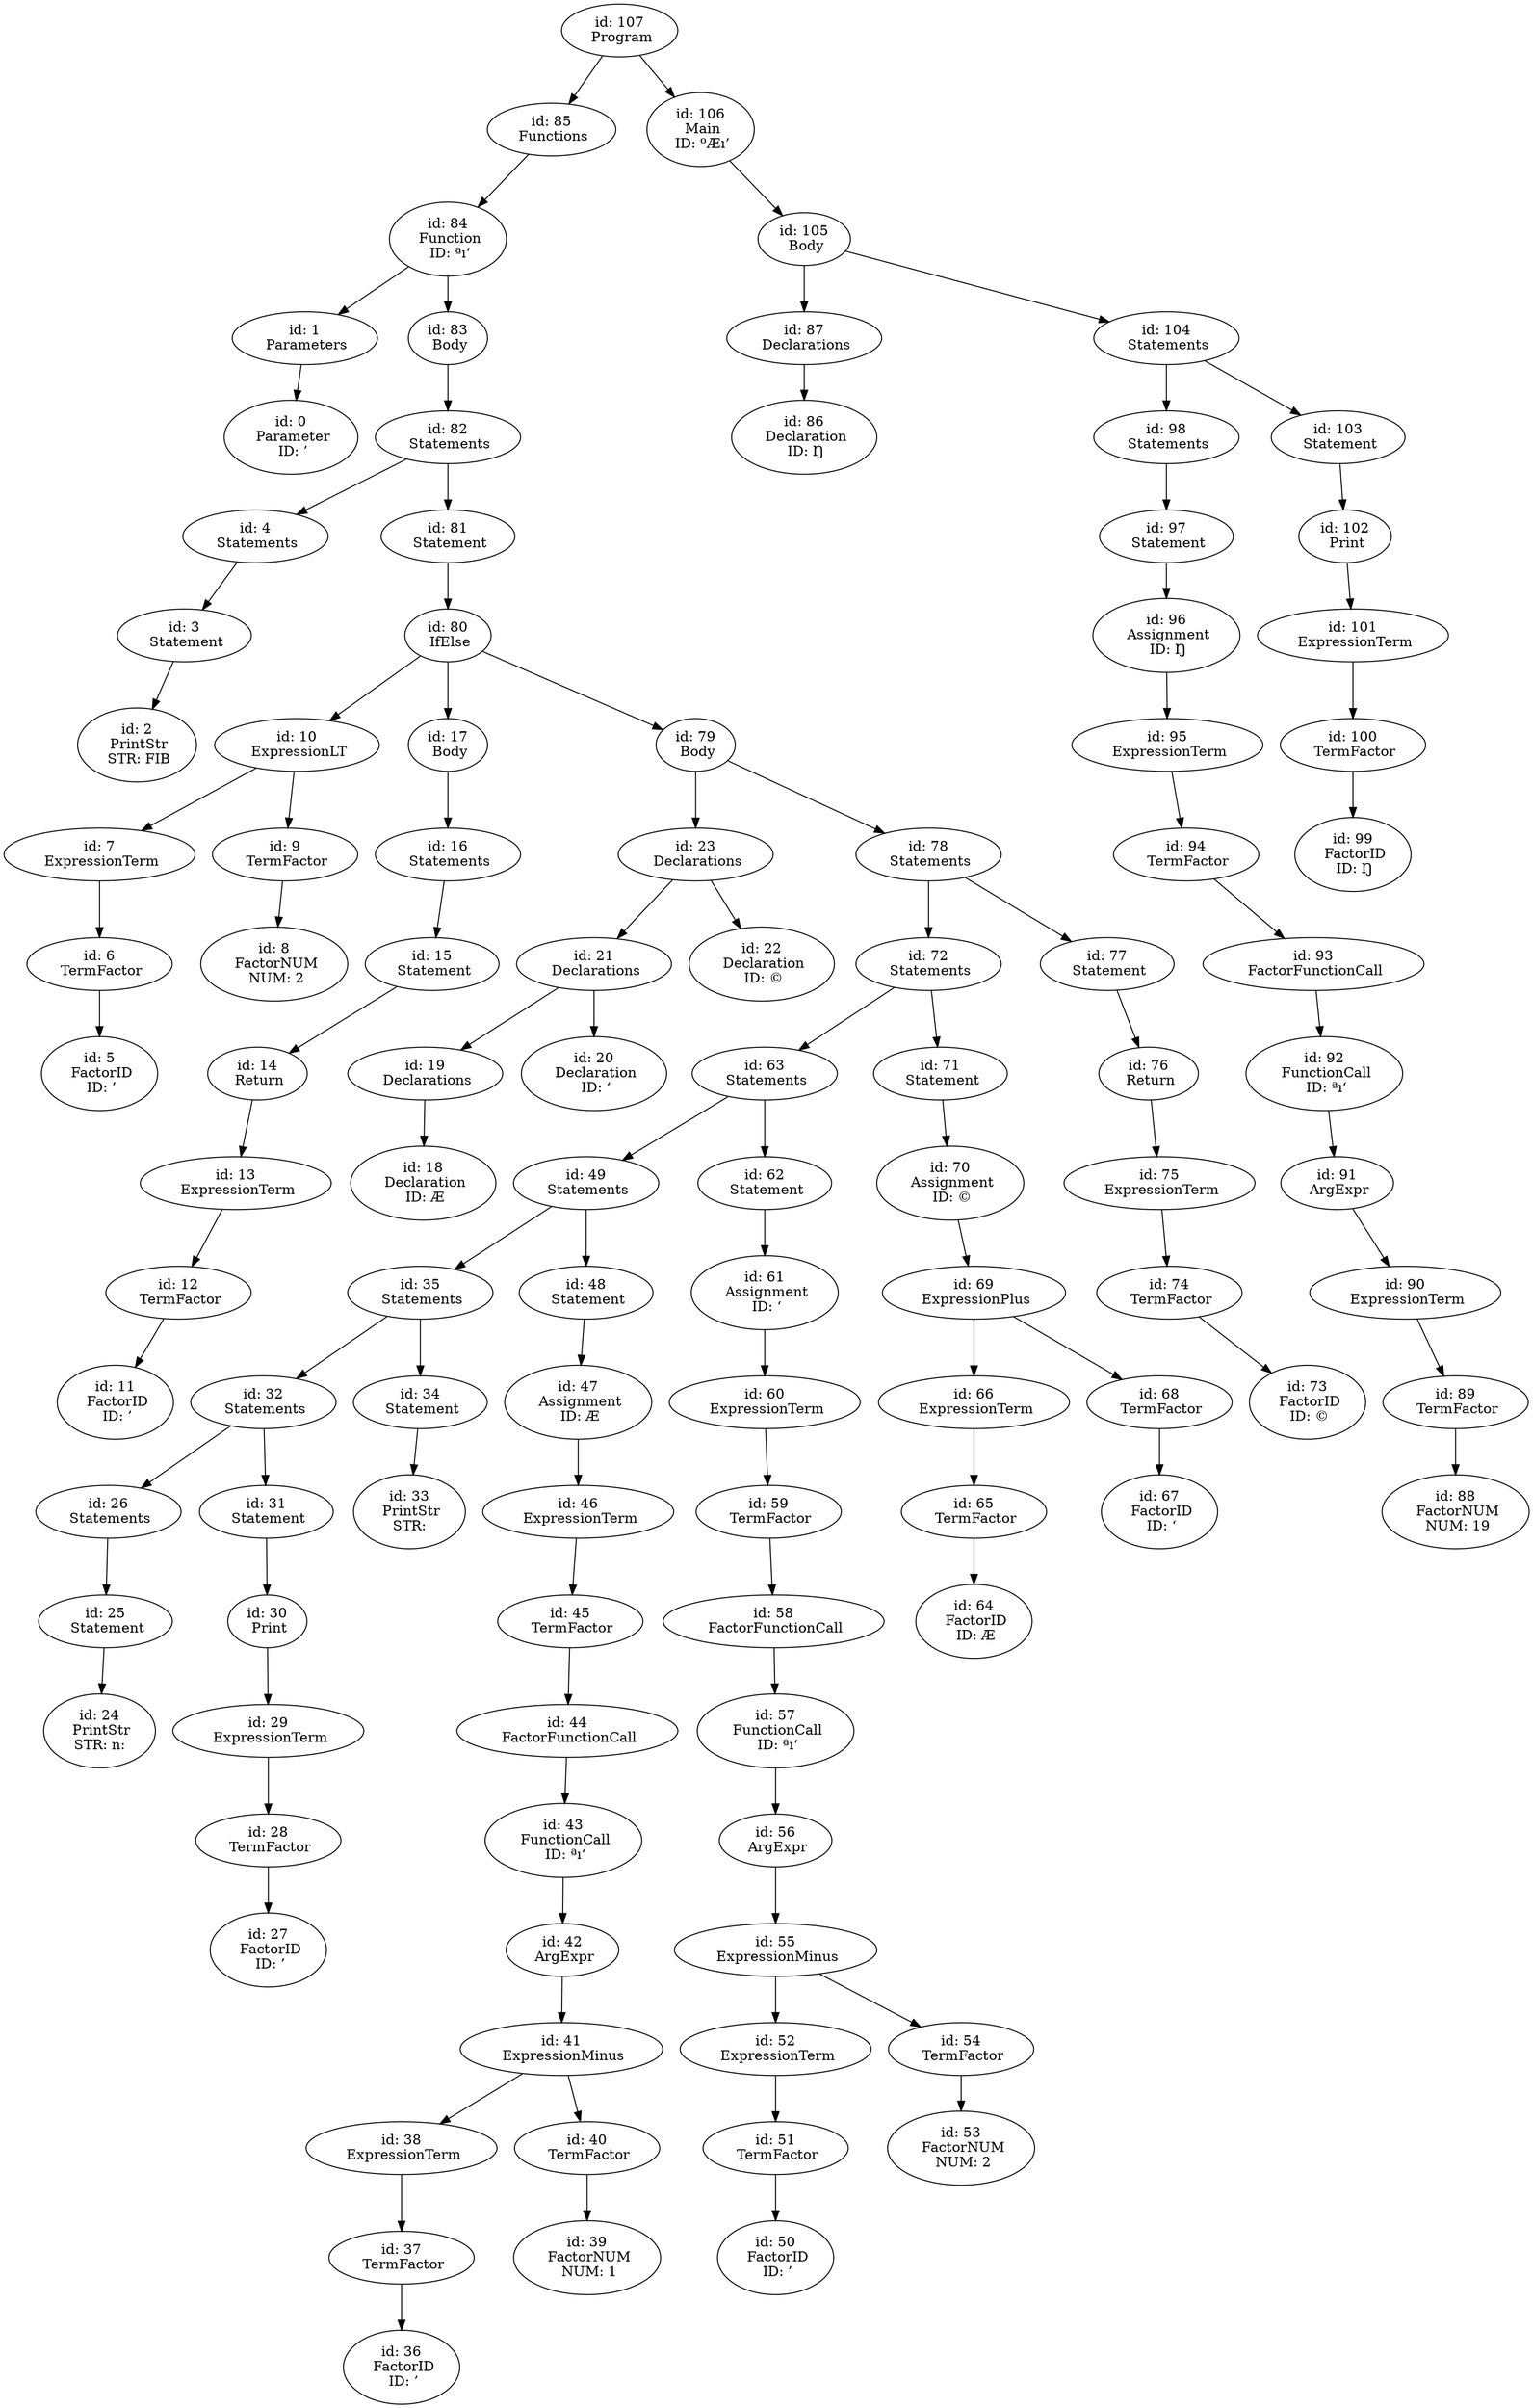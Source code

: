 digraph ast {
n107 [label="id: 107
 Program"];
n107 -> n85;
n85 [label="id: 85
 Functions"];
n85 -> n84;
n84 [label="id: 84
 Function
 ID: ªı‘"];
n84 -> n1;
n1 [label="id: 1
 Parameters"];
n1 -> n0;
n0 [label="id: 0
 Parameter
 ID: ’"];
n84 -> n83;
n83 [label="id: 83
 Body"];
n83 -> n82;
n82 [label="id: 82
 Statements"];
n82 -> n4;
n4 [label="id: 4
 Statements"];
n4 -> n3;
n3 [label="id: 3
 Statement"];
n3 -> n2;
n2 [label="id: 2
 PrintStr
 STR: FIB
"];
n82 -> n81;
n81 [label="id: 81
 Statement"];
n81 -> n80;
n80 [label="id: 80
 IfElse"];
n80 -> n10;
n10 [label="id: 10
 ExpressionLT"];
n10 -> n7;
n7 [label="id: 7
 ExpressionTerm"];
n7 -> n6;
n6 [label="id: 6
 TermFactor"];
n6 -> n5;
n5 [label="id: 5
 FactorID
 ID: ’"];
n10 -> n9;
n9 [label="id: 9
 TermFactor"];
n9 -> n8;
n8 [label="id: 8
 FactorNUM
 NUM: 2"];
n80 -> n17;
n17 [label="id: 17
 Body"];
n17 -> n16;
n16 [label="id: 16
 Statements"];
n16 -> n15;
n15 [label="id: 15
 Statement"];
n15 -> n14;
n14 [label="id: 14
 Return"];
n14 -> n13;
n13 [label="id: 13
 ExpressionTerm"];
n13 -> n12;
n12 [label="id: 12
 TermFactor"];
n12 -> n11;
n11 [label="id: 11
 FactorID
 ID: ’"];
n80 -> n79;
n79 [label="id: 79
 Body"];
n79 -> n23;
n23 [label="id: 23
 Declarations"];
n23 -> n21;
n21 [label="id: 21
 Declarations"];
n21 -> n19;
n19 [label="id: 19
 Declarations"];
n19 -> n18;
n18 [label="id: 18
 Declaration
 ID: Æ"];
n21 -> n20;
n20 [label="id: 20
 Declaration
 ID: ‘"];
n23 -> n22;
n22 [label="id: 22
 Declaration
 ID: ©"];
n79 -> n78;
n78 [label="id: 78
 Statements"];
n78 -> n72;
n72 [label="id: 72
 Statements"];
n72 -> n63;
n63 [label="id: 63
 Statements"];
n63 -> n49;
n49 [label="id: 49
 Statements"];
n49 -> n35;
n35 [label="id: 35
 Statements"];
n35 -> n32;
n32 [label="id: 32
 Statements"];
n32 -> n26;
n26 [label="id: 26
 Statements"];
n26 -> n25;
n25 [label="id: 25
 Statement"];
n25 -> n24;
n24 [label="id: 24
 PrintStr
 STR: n: "];
n32 -> n31;
n31 [label="id: 31
 Statement"];
n31 -> n30;
n30 [label="id: 30
 Print"];
n30 -> n29;
n29 [label="id: 29
 ExpressionTerm"];
n29 -> n28;
n28 [label="id: 28
 TermFactor"];
n28 -> n27;
n27 [label="id: 27
 FactorID
 ID: ’"];
n35 -> n34;
n34 [label="id: 34
 Statement"];
n34 -> n33;
n33 [label="id: 33
 PrintStr
 STR: 
"];
n49 -> n48;
n48 [label="id: 48
 Statement"];
n48 -> n47;
n47 [label="id: 47
 Assignment
 ID: Æ"];
n47 -> n46;
n46 [label="id: 46
 ExpressionTerm"];
n46 -> n45;
n45 [label="id: 45
 TermFactor"];
n45 -> n44;
n44 [label="id: 44
 FactorFunctionCall"];
n44 -> n43;
n43 [label="id: 43
 FunctionCall
 ID: ªı‘"];
n43 -> n42;
n42 [label="id: 42
 ArgExpr"];
n42 -> n41;
n41 [label="id: 41
 ExpressionMinus"];
n41 -> n38;
n38 [label="id: 38
 ExpressionTerm"];
n38 -> n37;
n37 [label="id: 37
 TermFactor"];
n37 -> n36;
n36 [label="id: 36
 FactorID
 ID: ’"];
n41 -> n40;
n40 [label="id: 40
 TermFactor"];
n40 -> n39;
n39 [label="id: 39
 FactorNUM
 NUM: 1"];
n63 -> n62;
n62 [label="id: 62
 Statement"];
n62 -> n61;
n61 [label="id: 61
 Assignment
 ID: ‘"];
n61 -> n60;
n60 [label="id: 60
 ExpressionTerm"];
n60 -> n59;
n59 [label="id: 59
 TermFactor"];
n59 -> n58;
n58 [label="id: 58
 FactorFunctionCall"];
n58 -> n57;
n57 [label="id: 57
 FunctionCall
 ID: ªı‘"];
n57 -> n56;
n56 [label="id: 56
 ArgExpr"];
n56 -> n55;
n55 [label="id: 55
 ExpressionMinus"];
n55 -> n52;
n52 [label="id: 52
 ExpressionTerm"];
n52 -> n51;
n51 [label="id: 51
 TermFactor"];
n51 -> n50;
n50 [label="id: 50
 FactorID
 ID: ’"];
n55 -> n54;
n54 [label="id: 54
 TermFactor"];
n54 -> n53;
n53 [label="id: 53
 FactorNUM
 NUM: 2"];
n72 -> n71;
n71 [label="id: 71
 Statement"];
n71 -> n70;
n70 [label="id: 70
 Assignment
 ID: ©"];
n70 -> n69;
n69 [label="id: 69
 ExpressionPlus"];
n69 -> n66;
n66 [label="id: 66
 ExpressionTerm"];
n66 -> n65;
n65 [label="id: 65
 TermFactor"];
n65 -> n64;
n64 [label="id: 64
 FactorID
 ID: Æ"];
n69 -> n68;
n68 [label="id: 68
 TermFactor"];
n68 -> n67;
n67 [label="id: 67
 FactorID
 ID: ‘"];
n78 -> n77;
n77 [label="id: 77
 Statement"];
n77 -> n76;
n76 [label="id: 76
 Return"];
n76 -> n75;
n75 [label="id: 75
 ExpressionTerm"];
n75 -> n74;
n74 [label="id: 74
 TermFactor"];
n74 -> n73;
n73 [label="id: 73
 FactorID
 ID: ©"];
n107 -> n106;
n106 [label="id: 106
 Main
 ID: ºÆı’"];
n106 -> n105;
n105 [label="id: 105
 Body"];
n105 -> n87;
n87 [label="id: 87
 Declarations"];
n87 -> n86;
n86 [label="id: 86
 Declaration
 ID: Ŋ"];
n105 -> n104;
n104 [label="id: 104
 Statements"];
n104 -> n98;
n98 [label="id: 98
 Statements"];
n98 -> n97;
n97 [label="id: 97
 Statement"];
n97 -> n96;
n96 [label="id: 96
 Assignment
 ID: Ŋ"];
n96 -> n95;
n95 [label="id: 95
 ExpressionTerm"];
n95 -> n94;
n94 [label="id: 94
 TermFactor"];
n94 -> n93;
n93 [label="id: 93
 FactorFunctionCall"];
n93 -> n92;
n92 [label="id: 92
 FunctionCall
 ID: ªı‘"];
n92 -> n91;
n91 [label="id: 91
 ArgExpr"];
n91 -> n90;
n90 [label="id: 90
 ExpressionTerm"];
n90 -> n89;
n89 [label="id: 89
 TermFactor"];
n89 -> n88;
n88 [label="id: 88
 FactorNUM
 NUM: 19"];
n104 -> n103;
n103 [label="id: 103
 Statement"];
n103 -> n102;
n102 [label="id: 102
 Print"];
n102 -> n101;
n101 [label="id: 101
 ExpressionTerm"];
n101 -> n100;
n100 [label="id: 100
 TermFactor"];
n100 -> n99;
n99 [label="id: 99
 FactorID
 ID: Ŋ"];
}
